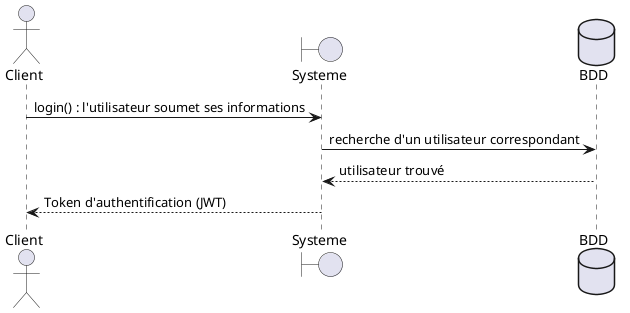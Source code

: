 @startuml authentification

actor Client
boundary Systeme
database BDD

Client -> Systeme: login() : l'utilisateur soumet ses informations
Systeme -> BDD: recherche d'un utilisateur correspondant
BDD --> Systeme : utilisateur trouvé
Systeme --> Client: Token d'authentification (JWT)

@enduml